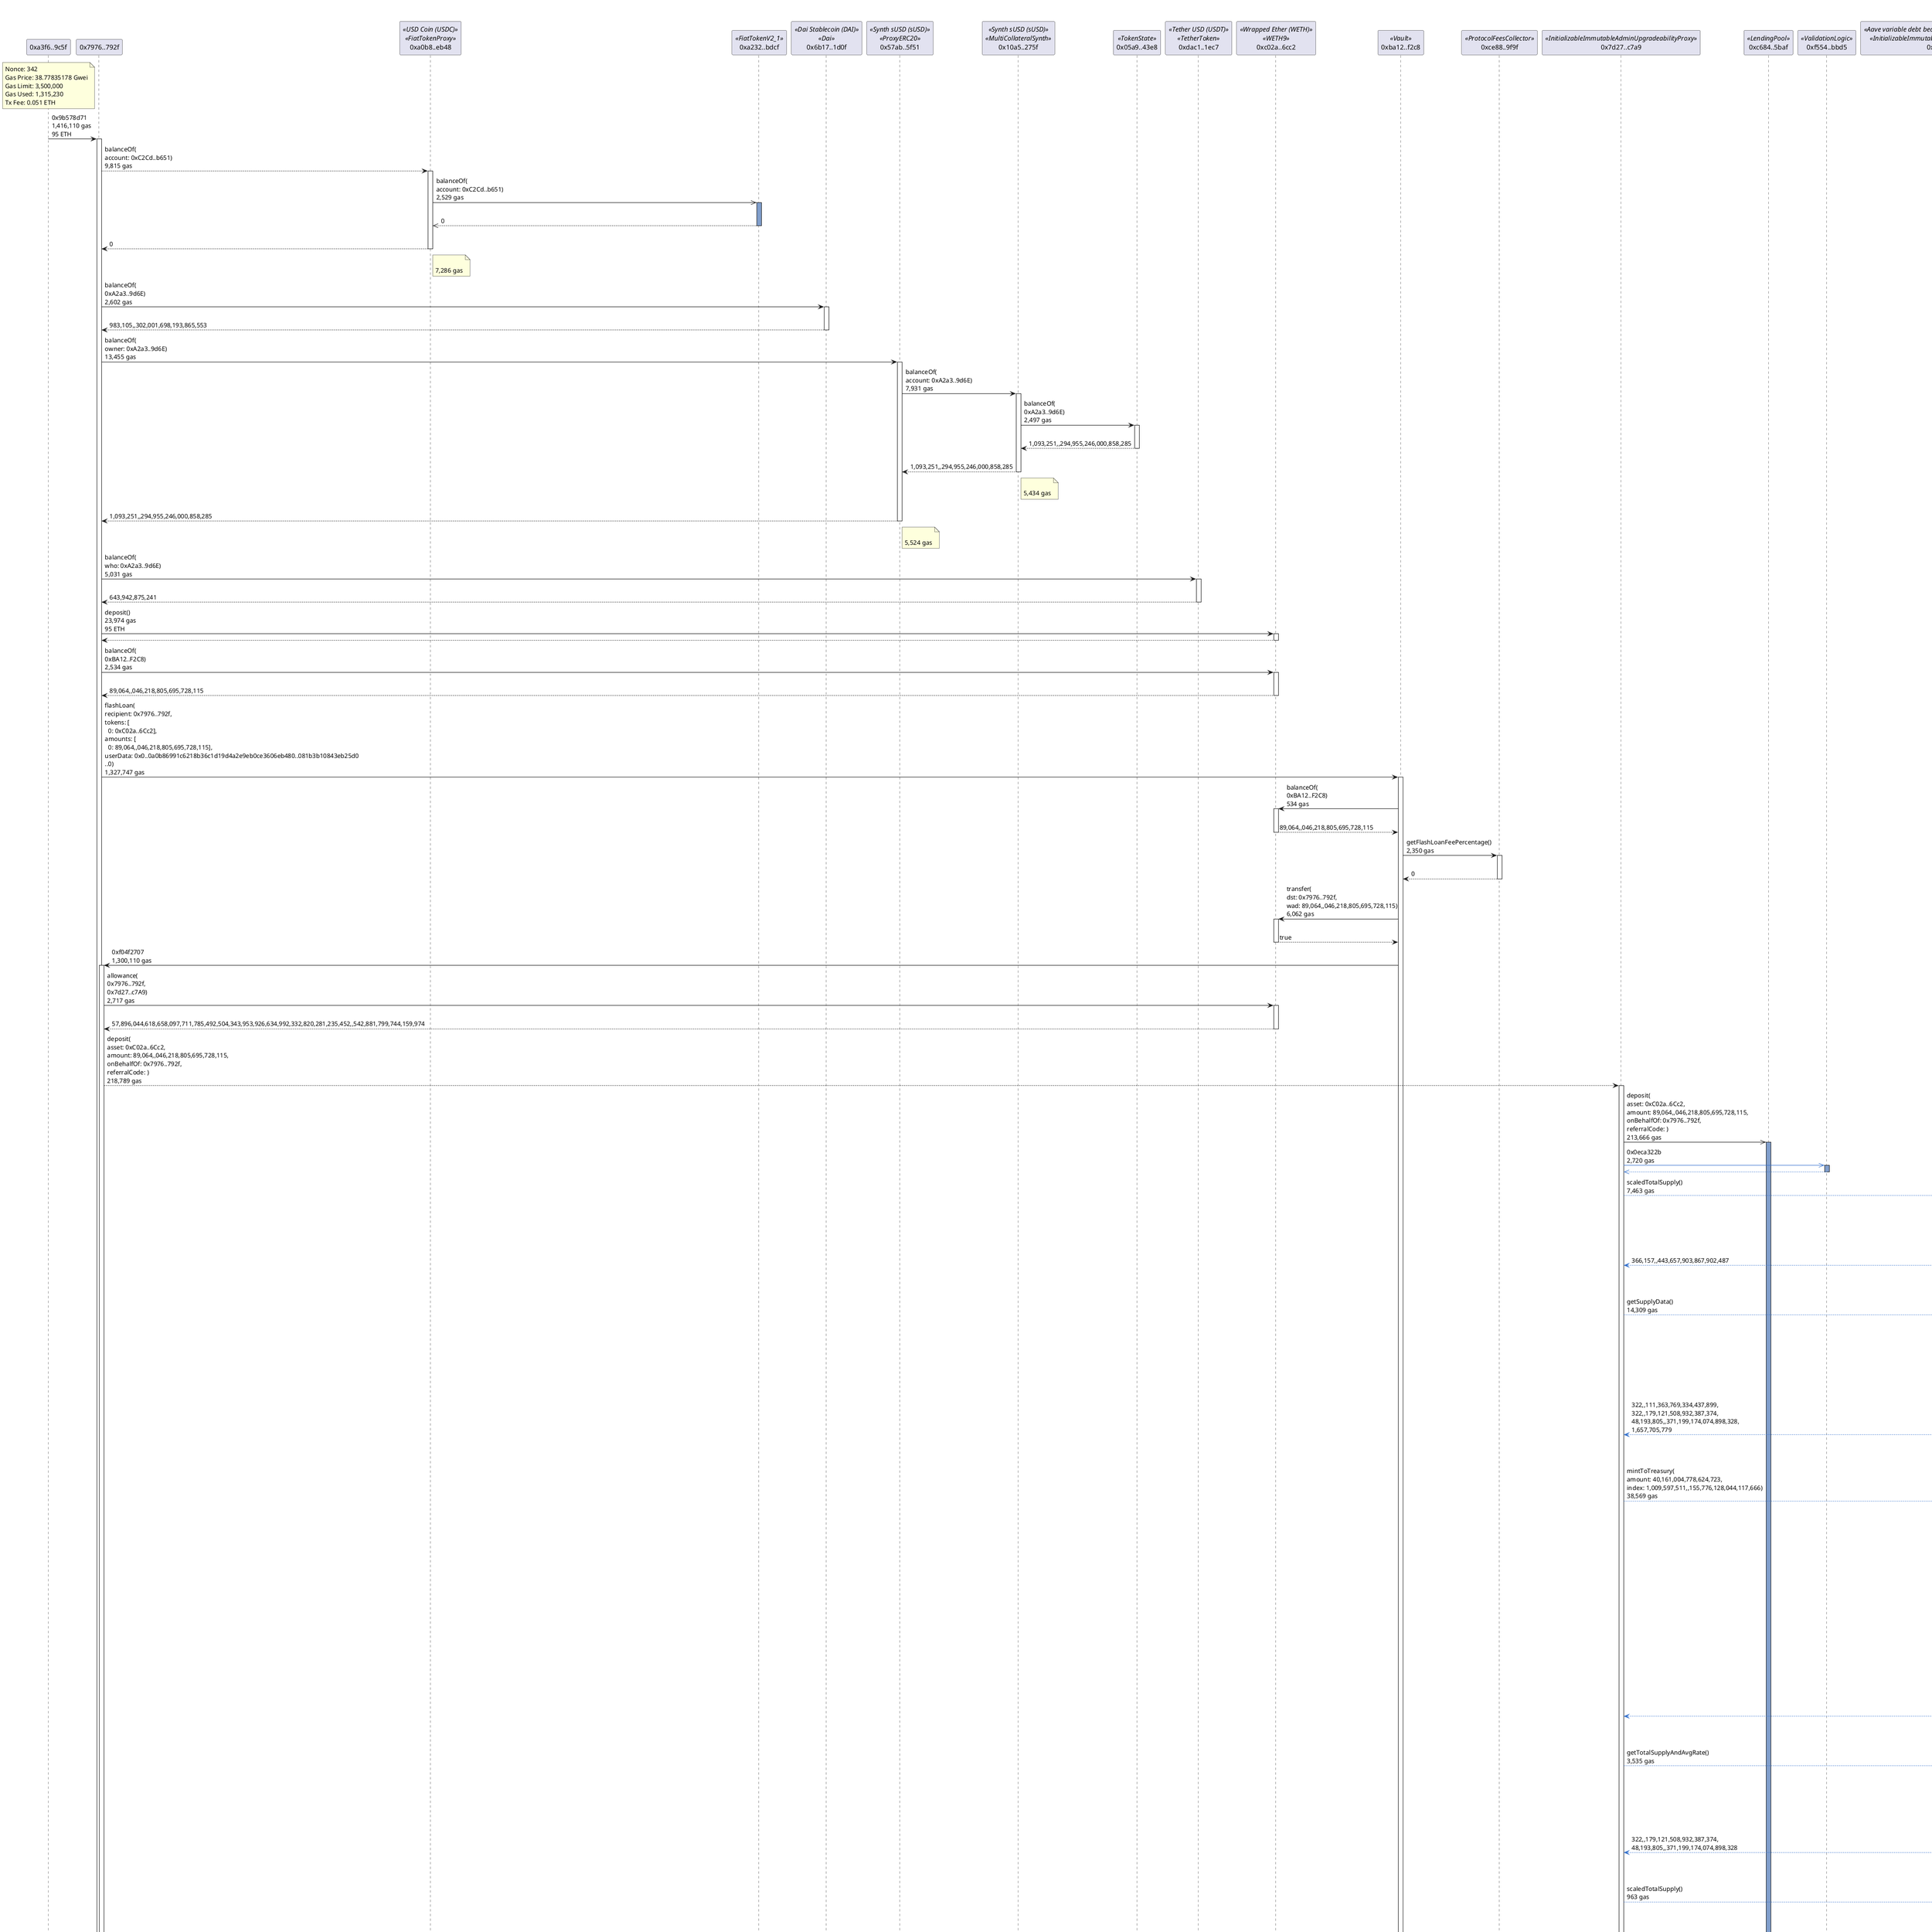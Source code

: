 @startuml
title 0x84367e79bb34acd8f2f5d207021e32eb341b6c7cc91017c866e5e498a7d461df
caption  Fri, 15 Jul 2022 00:03:32 GMT
participant "0xa3f6..9c5f" as a3f69c5f 
participant "0x7976..792f" as 7976792f 
participant "0xa0b8..eb48" as a0b8eb48 <<USD Coin (USDC)>><<FiatTokenProxy>>
participant "0xa232..bdcf" as a232bdcf <<FiatTokenV2_1>>
participant "0x6b17..1d0f" as 6b171d0f <<Dai Stablecoin (DAI)>><<Dai>>
participant "0x57ab..5f51" as 57ab5f51 <<Synth sUSD (sUSD)>><<ProxyERC20>>
participant "0x10a5..275f" as 10a5275f <<Synth sUSD (sUSD)>><<MultiCollateralSynth>>
participant "0x05a9..43e8" as 05a943e8 <<TokenState>>
participant "0xdac1..1ec7" as dac11ec7 <<Tether USD (USDT)>><<TetherToken>>
participant "0xc02a..6cc2" as c02a6cc2 <<Wrapped Ether (WETH)>><<WETH9>>
participant "0xba12..f2c8" as ba12f2c8 <<Vault>>
participant "0xce88..9f9f" as ce889f9f <<ProtocolFeesCollector>>
participant "0x7d27..c7a9" as 7d27c7a9 <<InitializableImmutableAdminUpgradeabilityProxy>>
participant "0xc684..5baf" as c6845baf <<LendingPool>>
participant "0xf554..bbd5" as f554bbd5 <<ValidationLogic>>
participant "0xf63b..3ecf" as f63b3ecf <<Aave variable debt bearing WETH (variableDebtWETH)>><<InitializableImmutableAdminUpgradeabilityProxy>>
participant "0xddde..8d79" as ddde8d79 <<Aave variable debt bearing WETH (variableDebtWETH)>><<VariableDebtToken>>
participant "0x4e97..7121" as 4e977121 <<Aave stable debt bearing WETH (stableDebtWETH)>><<InitializableImmutableAdminUpgradeabilityProxy>>
participant "0xa558..9b92" as a5589b92 <<Aave stable debt bearing WETH (stableDebtWETH)>><<StableDebtToken>>
participant "0x030b..854e" as 030b854e <<Aave interest bearing WETH (aWETH)>><<InitializableImmutableAdminUpgradeabilityProxy>>
participant "0x541d..01f4" as 541d01f4 <<Aave interest bearing WETH (aWETH)>><<AToken>>
participant "0xd784..f6b5" as d784f6b5 <<InitializableImmutableAdminUpgradeabilityProxy>>
participant "0xd9ed..ce31" as d9edce31 <<StakedTokenIncentivesController>>
participant "0xec36..cd5f" as ec36cd5f <<DefaultReserveInterestRateStrategy>>
participant "0xb53c..c8c5" as b53cc8c5 <<LendingPoolAddressesProvider>>
participant "0x8a32..5c7d" as 8a325c7d <<LendingRateOracle>>
participant "0xa50b..9ca9" as a50b9ca9 <<AaveOracle>>
participant "0x7736..f1f4" as 7736f1f4 <<EACAggregatorProxy>>
participant "0x1582..33fc" as 158233fc <<AccessControlledOffchainAggregator>>
participant "0x6c3c..379d" as 6c3c379d <<Aave variable debt bearing DAI (variableDebtDAI)>><<InitializableImmutableAdminUpgradeabilityProxy>>
participant "0x3f87..3e08" as 3f873e08 <<Aave variable debt bearing DAI (variableDebtDAI)>><<VariableDebtToken>>
participant "0x778a..8e92" as 778a8e92 <<Aave stable debt bearing DAI (stableDebtDAI)>><<InitializableImmutableAdminUpgradeabilityProxy>>
participant "0xd23a..9f7c" as d23a9f7c <<Aave stable debt bearing DAI (stableDebtDAI)>><<StableDebtToken>>
participant "0x0281..68a3" as 028168a3 <<Aave interest bearing DAI (aDAI)>><<InitializableImmutableAdminUpgradeabilityProxy>>
participant "0x7b2a..7bd0" as 7b2a7bd0 <<Aave interest bearing DAI (aDAI)>><<AToken>>
participant "0xfffe..b62a" as fffeb62a <<DefaultReserveInterestRateStrategy>>
participant "0xe2f2..35a5" as e2f235a5 <<mStable USD (mUSD)>><<MassetProxy>>
participant "0x15b2..5aee" as 15b25aee <<MusdV3>>
participant "0x1e91..8848" as 1e918848 <<Manager>>
participant "0xa2a3..9d6e" as a2a39d6e <<PAaveIntegration>>
participant "0xca48..d705" as ca48d705 <<InvariantValidator>>
participant "0xd556..b735" as d556b735 <<VaultProxy>>
participant "0xeb2b..879e" as eb2b879e <<CompoundIntegration>>
participant "0x39aa..7563" as 39aa7563 <<Compound USD Coin (cUSDC)>><<CErc20>>
participant "0xd8ec..53c0" as d8ec53c0 <<LegacyJumpRateModelV2>>
participant "0x3d98..cd3b" as 3d98cd3b <<Unitroller>>
participant "0xbafe..b526" as bafeb526 <<Comptroller>>
participant "0x89b7..cc5a" as 89b7cc5a <<DssPsm>>
participant "0x0a59..2199" as 0a592199 <<AuthGemJoin5>>
participant "0x35d1..492b" as 35d1492b <<Vat>>
participant "0x9759..1a28" as 97591a28 <<DaiJoin>>
participant "0xe592..1564" as e5921564 <<SwapRouter>>
participant "0x6059..a270" as 6059a270 
participant "0xeae7..b790" as eae7b790 <<GenericLogic>>

note over a3f69c5f
Nonce: 342
Gas Price: 38.77835178 Gwei
Gas Limit: 3,500,000
Gas Used: 1,315,230
Tx Fee: 0.051 ETH
end note

a3f69c5f -> 7976792f: 0x9b578d71\n1,416,110 gas\n95 ETH
activate 7976792f
7976792f --> a0b8eb48: balanceOf(\naccount: 0xC2Cd..b651)\n9,815 gas
activate a0b8eb48
a0b8eb48 ->> a232bdcf: balanceOf(\naccount: 0xC2Cd..b651)\n2,529 gas
activate a232bdcf #809ECB
return\n0
return\n0
note right of a0b8eb48: \n7,286 gas
7976792f -> 6b171d0f: balanceOf(\n0xA2a3..9d6E)\n2,602 gas
activate 6b171d0f
return\n983,105,,302,001,698,193,865,553
7976792f -> 57ab5f51: balanceOf(\nowner: 0xA2a3..9d6E)\n13,455 gas
activate 57ab5f51
57ab5f51 -> 10a5275f: balanceOf(\naccount: 0xA2a3..9d6E)\n7,931 gas
activate 10a5275f
10a5275f -> 05a943e8: balanceOf(\n0xA2a3..9d6E)\n2,497 gas
activate 05a943e8
return\n1,093,251,,294,955,246,000,858,285
return\n1,093,251,,294,955,246,000,858,285
note right of 10a5275f: \n5,434 gas
return\n1,093,251,,294,955,246,000,858,285
note right of 57ab5f51: \n5,524 gas
7976792f -> dac11ec7: balanceOf(\nwho: 0xA2a3..9d6E)\n5,031 gas
activate dac11ec7
return\n643,942,875,241
7976792f -> c02a6cc2: deposit()\n23,974 gas\n95 ETH
activate c02a6cc2
return
7976792f -> c02a6cc2: balanceOf(\n0xBA12..F2C8)\n2,534 gas
activate c02a6cc2
return\n89,064,,046,218,805,695,728,115
7976792f -> ba12f2c8: flashLoan(\nrecipient: 0x7976..792f,\ntokens: [\n  0: 0xC02a..6Cc2],\namounts: [\n  0: 89,064,,046,218,805,695,728,115],\nuserData: 0x0..0a0b86991c6218b36c1d19d4a2e9eb0ce3606eb480..081b3b10843eb25d0\n..0)\n1,327,747 gas
activate ba12f2c8
ba12f2c8 -> c02a6cc2: balanceOf(\n0xBA12..F2C8)\n534 gas
activate c02a6cc2
return\n89,064,,046,218,805,695,728,115
ba12f2c8 -> ce889f9f: getFlashLoanFeePercentage()\n2,350 gas
activate ce889f9f
return\n0
ba12f2c8 -> c02a6cc2: transfer(\ndst: 0x7976..792f,\nwad: 89,064,,046,218,805,695,728,115)\n6,062 gas
activate c02a6cc2
return\ntrue
ba12f2c8 -> 7976792f: 0xf04f2707\n1,300,110 gas
activate 7976792f
7976792f -> c02a6cc2: allowance(\n0x7976..792f,\n0x7d27..c7A9)\n2,717 gas
activate c02a6cc2
return\n57,896,044,618,658,097,711,785,492,504,343,953,926,634,992,332,820,281,235,452,,542,881,799,744,159,974
7976792f --> 7d27c7a9: deposit(\nasset: 0xC02a..6Cc2,\namount: 89,064,,046,218,805,695,728,115,\nonBehalfOf: 0x7976..792f,\nreferralCode: )\n218,789 gas
activate 7d27c7a9
7d27c7a9 ->> c6845baf: deposit(\nasset: 0xC02a..6Cc2,\namount: 89,064,,046,218,805,695,728,115,\nonBehalfOf: 0x7976..792f,\nreferralCode: )\n213,666 gas
activate c6845baf #809ECB
7d27c7a9 -[#3471CD]>> f554bbd5: 0x0eca322b\n2,720 gas
activate f554bbd5 #809ECB
return
7d27c7a9 --[#3471CD]> f63b3ecf: scaledTotalSupply()\n7,463 gas
activate f63b3ecf
f63b3ecf ->> ddde8d79: scaledTotalSupply()\n2,355 gas
activate ddde8d79 #809ECB
return\n366,157,,443,657,903,867,902,487
return\n366,157,,443,657,903,867,902,487
note right of f63b3ecf: \n5,108 gas
7d27c7a9 --[#3471CD]> 4e977121: getSupplyData()\n14,309 gas
activate 4e977121
4e977121 ->> a5589b92: getSupplyData()\n9,189 gas
activate a5589b92 #809ECB
return\n322,,111,363,769,334,437,899,\n322,,179,121,508,932,387,374,\n48,193,805,,371,199,174,074,898,328,\n1,657,705,779
return\n322,,111,363,769,334,437,899,\n322,,179,121,508,932,387,374,\n48,193,805,,371,199,174,074,898,328,\n1,657,705,779
note right of 4e977121: \n5,120 gas
7d27c7a9 --[#3471CD]> 030b854e: mintToTreasury(\namount: 40,161,004,778,624,723,\nindex: 1,009,597,511,,155,776,128,044,117,666)\n38,569 gas
activate 030b854e
030b854e ->> 541d01f4: mintToTreasury(\namount: 40,161,004,778,624,723,\nindex: 1,009,597,511,,155,776,128,044,117,666)\n33,458 gas
activate 541d01f4 #809ECB
030b854e --[#3471CD]> d784f6b5: handleAction(\nuser: 0x464C..e18c,\ntotalSupply: 796,758,,386,205,322,146,622,786,\nuserBalance: 271,,703,992,559,713,821,260)\n15,654 gas
activate d784f6b5
d784f6b5 ->> d9edce31: handleAction(\nuser: 0x464C..e18c,\ntotalSupply: 796,758,,386,205,322,146,622,786,\nuserBalance: 271,,703,992,559,713,821,260)\n10,537 gas
activate d9edce31 #809ECB
return
return
note right of d784f6b5: \n5,117 gas
return
note right of 541d01f4: \n17,804 gas
return
note right of 030b854e: \n5,111 gas
7d27c7a9 --[#3471CD]> 4e977121: getTotalSupplyAndAvgRate()\n3,535 gas
activate 4e977121
4e977121 ->> a5589b92: getTotalSupplyAndAvgRate()\n2,924 gas
activate a5589b92 #809ECB
return\n322,,179,121,508,932,387,374,\n48,193,805,,371,199,174,074,898,328
return\n322,,179,121,508,932,387,374,\n48,193,805,,371,199,174,074,898,328
note right of 4e977121: \n611 gas
7d27c7a9 --[#3471CD]> f63b3ecf: scaledTotalSupply()\n963 gas
activate f63b3ecf
f63b3ecf ->> ddde8d79: scaledTotalSupply()\n355 gas
activate ddde8d79 #809ECB
return\n366,157,,443,657,903,867,902,487
return\n366,157,,443,657,903,867,902,487
note right of f63b3ecf: \n608 gas
7d27c7a9 -[#3471CD]> c02a6cc2: balanceOf(\n0x030b..854e)\n2,534 gas
activate c02a6cc2
return\n431,894,,750,349,552,158,328,948
7d27c7a9 -[#3471CD]> ec36cd5f: calculateInterestRates(\nreserve: 0xC02a..6Cc2,\navailableLiquidity: 520,958,,796,568,357,854,057,063,\ntotalStableDebt: 322,,179,121,508,932,387,374,\ntotalVariableDebt: 372,188,,395,003,549,610,857,965,\naverageStableBorrowRate: 48,193,805,,371,199,174,074,898,328,\nreserveFactor: 1,000)\n15,675 gas
activate ec36cd5f
ec36cd5f -> b53cc8c5: getLendingRateOracle()\n2,559 gas
activate b53cc8c5
return\n0x8A32..5c7D
ec36cd5f -> 8a325c7d: getMarketBorrowRate(\nasset: 0xC02a..6Cc2)\n2,486 gas
activate 8a325c7d
return\n30,000,000,,000,000,000,000,000,000
return\n6,714,607,,230,668,197,025,326,538,\n53,824,340,,508,630,674,595,231,123,\n17,868,255,,381,473,005,946,423,341
note right of ec36cd5f: \n10,630 gas
7d27c7a9 -[#3471CD]> c02a6cc2: transferFrom(\nsrc: 0x7976..792f,\ndst: 0x030b..854e,\nwad: 89,064,,046,218,805,695,728,115)\n9,748 gas
activate c02a6cc2
return\ntrue
7d27c7a9 --[#3471CD]> 030b854e: mint(\nuser: 0x7976..792f,\namount: 89,064,,046,218,805,695,728,115,\nindex: 1,009,597,511,,155,776,128,044,117,666)\n32,353 gas
activate 030b854e
030b854e ->> 541d01f4: mint(\nuser: 0x7976..792f,\namount: 89,064,,046,218,805,695,728,115,\nindex: 1,009,597,511,,155,776,128,044,117,666)\n31,733 gas
activate 541d01f4 #809ECB
030b854e --[#3471CD]> d784f6b5: handleAction(\nuser: 0x7976..792f,\ntotalSupply: 796,758,,425,984,545,386,435,299,\nuserBalance: 0)\n3,771 gas
activate d784f6b5
d784f6b5 ->> d9edce31: handleAction(\nuser: 0x7976..792f,\ntotalSupply: 796,758,,425,984,545,386,435,299,\nuserBalance: 0)\n3,154 gas
activate d9edce31 #809ECB
return
return
note right of d784f6b5: \n617 gas
return\ntrue
note right of 541d01f4: \n27,962 gas
return\ntrue
note right of 030b854e: \n620 gas
return
note right of c6845baf: \n85,797 gas
return
note right of 7d27c7a9: \n5,123 gas
7976792f --> 7d27c7a9: borrow(\nasset: 0x6B17..1d0F,\namount: 9,800,000,,000,000,000,000,000,000,\ninterestRateMode: 2,\nreferralCode: ,\nonBehalfOf: 0x7976..792f)\n239,107 gas
activate 7d27c7a9
7d27c7a9 ->> c6845baf: borrow(\nasset: 0x6B17..1d0F,\namount: 9,800,000,,000,000,000,000,000,000,\ninterestRateMode: 2,\nreferralCode: ,\nonBehalfOf: 0x7976..792f)\n238,478 gas
activate c6845baf #809ECB
7d27c7a9 -[#3471CD]> b53cc8c5: getPriceOracle()\n2,579 gas
activate b53cc8c5
return\n0xA50b..9Ca9
7d27c7a9 -[#3471CD]> a50b9ca9: getAssetPrice(\nasset: 0x6B17..1d0F)\n20,132 gas
activate a50b9ca9
a50b9ca9 -> 7736f1f4: latestAnswer()\n14,592 gas
activate 7736f1f4
7736f1f4 -> 158233fc: latestAnswer()\n7,096 gas
activate 158233fc
return\n841,975,513,212,467
return\n841,975,513,212,467
note right of 7736f1f4: \n7,496 gas
return\n841,975,513,212,467
note right of a50b9ca9: \n5,540 gas
7d27c7a9 -[#3471CD]>> f554bbd5: 0x721a92f9\n25,004 gas
activate f554bbd5 #809ECB
7d27c7a9 -[#3471CD]> a50b9ca9: getAssetPrice(\nasset: 0xC02a..6Cc2)\n2,590 gas
activate a50b9ca9
return\n1,,000,000,000,000,000,000
7d27c7a9 --[#3471CD]> 030b854e: balanceOf(\naccount: 0x7976..792f)\n3,339 gas
activate 030b854e
030b854e ->> 541d01f4: balanceOf(\nuser: 0x7976..792f)\n2,728 gas
activate 541d01f4 #809ECB
030b854e --[#3471CD]> 7d27c7a9: getReserveNormalizedIncome(\nasset: 0xC02a..6Cc2)\n1,482 gas
activate 7d27c7a9
7d27c7a9 ->> c6845baf: getReserveNormalizedIncome(\nasset: 0xC02a..6Cc2)\n871 gas
activate c6845baf #809ECB
7d27c7a9 --[#3471CD]> 6c3c379d: scaledTotalSupply()\n7,463 gas
activate 6c3c379d
6c3c379d ->> 3f873e08: scaledTotalSupply()\n2,355 gas
activate 3f873e08 #809ECB
return\n100,567,024,,773,666,784,272,920,783
return\n100,567,024,,773,666,784,272,920,783
note right of 6c3c379d: \n5,108 gas
7d27c7a9 --[#3471CD]> 778a8e92: getSupplyData()\n14,309 gas
activate 778a8e92
778a8e92 ->> d23a9f7c: getSupplyData()\n9,189 gas
activate d23a9f7c #809ECB
return\n1,965,532,,774,470,211,879,031,891,\n1,965,780,,640,650,718,933,681,611,\n86,234,969,,634,568,806,876,441,949,\n1,657,797,298
return\n1,965,532,,774,470,211,879,031,891,\n1,965,780,,640,650,718,933,681,611,\n86,234,969,,634,568,806,876,441,949,\n1,657,797,298
note right of 778a8e92: \n5,120 gas
7d27c7a9 --[#3471CD]> 028168a3: mintToTreasury(\namount: 19,,044,551,812,628,007,784,\nindex: 1,074,250,075,,310,718,346,570,481,280)\n29,569 gas
activate 028168a3
028168a3 ->> 7b2a7bd0: mintToTreasury(\namount: 19,,044,551,812,628,007,784,\nindex: 1,074,250,075,,310,718,346,570,481,280)\n24,458 gas
activate 7b2a7bd0 #809ECB
028168a3 --[#3471CD]> d784f6b5: handleAction(\nuser: 0x464C..e18c,\ntotalSupply: 311,732,968,,730,744,083,049,623,461,\nuserBalance: 4,772,207,,931,174,601,404,901,799)\n9,154 gas
activate d784f6b5
d784f6b5 ->> d9edce31: handleAction(\nuser: 0x464C..e18c,\ntotalSupply: 311,732,968,,730,744,083,049,623,461,\nuserBalance: 4,772,207,,931,174,601,404,901,799)\n8,537 gas
activate d9edce31 #809ECB
return
return
note right of d784f6b5: \n617 gas
return
note right of 7b2a7bd0: \n15,304 gas
return
note right of 028168a3: \n5,111 gas
7d27c7a9 --[#3471CD]> 6c3c379d: mint(\nuser: 0x7976..792f,\nonBehalfOf: 0x7976..792f,\namount: 9,800,000,,000,000,000,000,000,000,\nindex: 1,117,503,516,,916,264,619,791,192,124)\n40,987 gas
activate 6c3c379d
6c3c379d ->> 3f873e08: mint(\nuser: 0x7976..792f,\nonBehalfOf: 0x7976..792f,\namount: 9,800,000,,000,000,000,000,000,000,\nindex: 1,117,503,516,,916,264,619,791,192,124)\n40,361 gas
activate 3f873e08 #809ECB
6c3c379d --[#3471CD]> d784f6b5: handleAction(\nuser: 0x7976..792f,\ntotalSupply: 100,567,024,,773,666,784,272,920,783,\nuserBalance: 0)\n9,154 gas
activate d784f6b5
d784f6b5 ->> d9edce31: handleAction(\nuser: 0x7976..792f,\ntotalSupply: 100,567,024,,773,666,784,272,920,783,\nuserBalance: 0)\n8,537 gas
activate d9edce31 #809ECB
return
return
note right of d784f6b5: \n617 gas
return\ntrue
note right of 3f873e08: \n31,207 gas
return\ntrue
note right of 6c3c379d: \n626 gas
7d27c7a9 --[#3471CD]> 778a8e92: getTotalSupplyAndAvgRate()\n3,535 gas
activate 778a8e92
778a8e92 ->> d23a9f7c: getTotalSupplyAndAvgRate()\n2,924 gas
activate d23a9f7c #809ECB
return\n1,965,780,,640,650,718,933,681,611,\n86,234,969,,634,568,806,876,441,949
return\n1,965,780,,640,650,718,933,681,611,\n86,234,969,,634,568,806,876,441,949
note right of 778a8e92: \n611 gas
7d27c7a9 --[#3471CD]> 6c3c379d: scaledTotalSupply()\n963 gas
activate 6c3c379d
6c3c379d ->> 3f873e08: scaledTotalSupply()\n355 gas
activate 3f873e08 #809ECB
return\n109,336,572,,118,844,688,872,936,117
return\n109,336,572,,118,844,688,872,936,117
note right of 6c3c379d: \n608 gas
7d27c7a9 -[#3471CD]> 6b171d0f: balanceOf(\n0x0281..68A3)\n2,602 gas
activate 6b171d0f
return\n220,529,500,,818,931,963,028,476,971
7d27c7a9 -[#3471CD]> fffeb62a: calculateInterestRates(\nreserve: 0x6B17..1d0F,\navailableLiquidity: 210,729,500,,818,931,963,028,476,971,\ntotalStableDebt: 1,965,780,,640,650,718,933,681,611,\ntotalVariableDebt: 122,184,003,,870,377,742,355,177,674,\naverageStableBorrowRate: 86,234,969,,634,568,806,876,441,949,\nreserveFactor: 1,000)\n8,675 gas
activate fffeb62a
fffeb62a -> b53cc8c5: getLendingRateOracle()\n559 gas
activate b53cc8c5
return\n0x8A32..5c7D
fffeb62a -> 8a325c7d: getMarketBorrowRate(\nasset: 0x6B17..1d0F)\n2,486 gas
activate 8a325c7d
return\n100,000,000,,000,000,000,000,000,000
return\n6,542,489,,855,209,331,019,539,462,\n109,268,249,,034,028,952,099,185,673,\n18,536,498,,068,057,904,198,371,346
note right of fffeb62a: \n5,630 gas
7d27c7a9 --[#3471CD]> 028168a3: transferUnderlyingTo(\ntarget: 0x7976..792f,\namount: 9,800,000,,000,000,000,000,000,000)\n13,476 gas
activate 028168a3
028168a3 ->> 7b2a7bd0: transferUnderlyingTo(\ntarget: 0x7976..792f,\namount: 9,800,000,,000,000,000,000,000,000)\n12,862 gas
activate 7b2a7bd0 #809ECB
028168a3 -[#3471CD]> 6b171d0f: transfer(\ndst: 0x7976..792f,\nwad: 9,800,000,,000,000,000,000,000,000)\n11,074 gas
activate 6b171d0f
return\ntrue
return\n9,800,000,,000,000,000,000,000,000
note right of 7b2a7bd0: \n1,788 gas
return\n9,800,000,,000,000,000,000,000,000
note right of 028168a3: \n614 gas
return\n1,009,597,511,,155,776,128,044,117,666
return\n1,009,597,511,,155,776,128,044,117,666
note right of 7d27c7a9: \n611 gas
return\n89,064,,046,218,805,695,728,115
note right of 541d01f4: \n1,246 gas
return\n89,064,,046,218,805,695,728,115
note right of 030b854e: \n611 gas
return
note right of f554bbd5: \n19,075 gas
return
note right of c6845baf: \n69,184 gas
return
note right of 7d27c7a9: \n629 gas
7976792f -> 6b171d0f: allowance(\n0x7976..792f,\n0xe2f2..35a5)\n2,677 gas
activate 6b171d0f
return\n57,896,044,618,658,097,711,785,492,504,343,953,926,634,992,332,820,249,769,728,,026,617,270,978,922,006
7976792f -> 6b171d0f: balanceOf(\n0x7976..792f)\n602 gas
activate 6b171d0f
return\n9,800,000,,192,571,004,713,351,804
7976792f --> e2f235a5: swap(\n_input: 0x6B17..1d0F,\n_output: 0xA0b8..eB48,\n_inputQuantity: 9,800,000,,192,571,004,713,351,804,\n_minOutputQuantity: 0,\n_recipient: 0x7976..792f)\n396,271 gas
activate e2f235a5
e2f235a5 ->> 15b25aee: swap(\n_input: 0x6B17..1d0F,\n_output: 0xA0b8..eB48,\n_inputQuantity: 9,800,000,,192,571,004,713,351,804,\n_minOutputQuantity: 0,\n_recipient: 0x7976..792f)\n389,007 gas
activate 15b25aee #809ECB
e2f235a5 -[#3471CD]>> 1e918848: 0x4e3d3913\n93,784 gas
activate 1e918848 #809ECB
e2f235a5 -[#3471CD]> 6b171d0f: balanceOf(\n0xA2a3..9d6E)\n602 gas
activate 6b171d0f
return\n983,105,,302,001,698,193,865,553
e2f235a5 -[#3471CD]> 6b171d0f: transferFrom(\nsrc: 0x7976..792f,\ndst: 0xA2a3..9d6E,\nwad: 9,800,000,,192,571,004,713,351,804)\n10,375 gas
activate 6b171d0f
return\ntrue
e2f235a5 -[#3471CD]> 6b171d0f: balanceOf(\n0xA2a3..9d6E)\n602 gas
activate 6b171d0f
return\n10,783,105,,494,572,702,907,217,357
e2f235a5 -[#3471CD]> a2a39d6e: deposit(\n_bAsset: 0x6B17..1d0F,\n_amount: 10,086,617,,575,934,659,408,267,298,\n_hasTxFee: false)\n74,664 gas
activate a2a39d6e
a2a39d6e -> b53cc8c5: getLendingPool()\n2,471 gas
activate b53cc8c5
return\n0x7d27..c7A9
a2a39d6e --> 7d27c7a9: deposit(\nasset: 0x6B17..1d0F,\namount: 10,086,617,,575,934,659,408,267,298,\nonBehalfOf: 0xA2a3..9d6E,\nreferralCode: 36)\n61,380 gas
activate 7d27c7a9
7d27c7a9 ->> c6845baf: deposit(\nasset: 0x6B17..1d0F,\namount: 10,086,617,,575,934,659,408,267,298,\nonBehalfOf: 0xA2a3..9d6E,\nreferralCode: 36)\n60,757 gas
activate c6845baf #809ECB
7d27c7a9 -[#3471CD]>> f554bbd5: 0x0eca322b\n720 gas
activate f554bbd5 #809ECB
return
7d27c7a9 --[#3471CD]> 6c3c379d: scaledTotalSupply()\n963 gas
activate 6c3c379d
6c3c379d ->> 3f873e08: scaledTotalSupply()\n355 gas
activate 3f873e08 #809ECB
return\n109,336,572,,118,844,688,872,936,117
return\n109,336,572,,118,844,688,872,936,117
note right of 6c3c379d: \n608 gas
7d27c7a9 --[#3471CD]> 778a8e92: getSupplyData()\n3,809 gas
activate 778a8e92
778a8e92 ->> d23a9f7c: getSupplyData()\n3,189 gas
activate d23a9f7c #809ECB
return\n1,965,532,,774,470,211,879,031,891,\n1,965,780,,640,650,718,933,681,611,\n86,234,969,,634,568,806,876,441,949,\n1,657,797,298
return\n1,965,532,,774,470,211,879,031,891,\n1,965,780,,640,650,718,933,681,611,\n86,234,969,,634,568,806,876,441,949,\n1,657,797,298
note right of 778a8e92: \n620 gas
7d27c7a9 --[#3471CD]> 778a8e92: getTotalSupplyAndAvgRate()\n3,535 gas
activate 778a8e92
778a8e92 ->> d23a9f7c: getTotalSupplyAndAvgRate()\n2,924 gas
activate d23a9f7c #809ECB
return\n1,965,780,,640,650,718,933,681,611,\n86,234,969,,634,568,806,876,441,949
return\n1,965,780,,640,650,718,933,681,611,\n86,234,969,,634,568,806,876,441,949
note right of 778a8e92: \n611 gas
7d27c7a9 --[#3471CD]> 6c3c379d: scaledTotalSupply()\n963 gas
activate 6c3c379d
6c3c379d ->> 3f873e08: scaledTotalSupply()\n355 gas
activate 3f873e08 #809ECB
return\n109,336,572,,118,844,688,872,936,117
return\n109,336,572,,118,844,688,872,936,117
note right of 6c3c379d: \n608 gas
7d27c7a9 -[#3471CD]> 6b171d0f: balanceOf(\n0x0281..68A3)\n602 gas
activate 6b171d0f
return\n210,729,500,,818,931,963,028,476,971
7d27c7a9 -[#3471CD]> fffeb62a: calculateInterestRates(\nreserve: 0x6B17..1d0F,\navailableLiquidity: 220,816,118,,394,866,622,436,744,269,\ntotalStableDebt: 1,965,780,,640,650,718,933,681,611,\ntotalVariableDebt: 122,184,003,,870,377,742,355,177,674,\naverageStableBorrowRate: 86,234,969,,634,568,806,876,441,949,\nreserveFactor: 1,000)\n6,675 gas
activate fffeb62a
fffeb62a -> b53cc8c5: getLendingRateOracle()\n559 gas
activate b53cc8c5
return\n0x8A32..5c7D
fffeb62a -> 8a325c7d: getMarketBorrowRate(\nasset: 0x6B17..1d0F)\n486 gas
activate 8a325c7d
return\n100,000,000,,000,000,000,000,000,000
return\n6,178,417,,215,942,977,279,775,417,\n108,997,250,,414,115,267,006,958,592,\n17,994,500,,828,230,534,013,917,185
note right of fffeb62a: \n5,630 gas
7d27c7a9 -[#3471CD]> 6b171d0f: transferFrom(\nsrc: 0xA2a3..9d6E,\ndst: 0x0281..68A3,\nwad: 10,086,617,,575,934,659,408,267,298)\n5,818 gas
activate 6b171d0f
return\ntrue
7d27c7a9 --[#3471CD]> 028168a3: mint(\nuser: 0xA2a3..9d6E,\namount: 10,086,617,,575,934,659,408,267,298,\nindex: 1,074,250,075,,310,718,346,570,481,280)\n15,253 gas
activate 028168a3
028168a3 ->> 7b2a7bd0: mint(\nuser: 0xA2a3..9d6E,\namount: 10,086,617,,575,934,659,408,267,298,\nindex: 1,074,250,075,,310,718,346,570,481,280)\n14,633 gas
activate 7b2a7bd0 #809ECB
028168a3 --[#3471CD]> d784f6b5: handleAction(\nuser: 0xA2a3..9d6E,\ntotalSupply: 311,732,986,,458,973,524,522,570,665,\nuserBalance: 10,854,545,,869,091,122,656,731,890)\n3,771 gas
activate d784f6b5
d784f6b5 ->> d9edce31: handleAction(\nuser: 0xA2a3..9d6E,\ntotalSupply: 311,732,986,,458,973,524,522,570,665,\nuserBalance: 10,854,545,,869,091,122,656,731,890)\n3,154 gas
activate d9edce31 #809ECB
return
return
note right of d784f6b5: \n617 gas
return\nfalse
note right of 7b2a7bd0: \n10,862 gas
return\nfalse
note right of 028168a3: \n620 gas
return
note right of c6845baf: \n22,419 gas
return
note right of 7d27c7a9: \n623 gas
return\nquantityDeposited: 10,086,617,,575,934,659,408,267,298
note right of a2a39d6e: \n10,813 gas
return
note right of 1e918848: \n7,541 gas
e2f235a5 -[#3471CD]> ca48d705: computeSwap(\n_bAssets: [\n  0: [\n    ratio: 100,000,000,\n    vaultBalance: 5,072,094,,982,648,438,258,433,381],\n  1: [\n    ratio: 100,,000,000,000,000,000,000,\n    vaultBalance: 13,035,556,618,708],\n  2: [\n    ratio: 100,000,000,\n    vaultBalance: 12,643,594,,239,544,309,154,916,400],\n  3: [\n    ratio: 100,,000,000,000,000,000,000,\n    vaultBalance: 15,709,343,057,103]],\n_i: 2,\n_o: 1,\n_rawInput: 9,800,000,,192,571,004,713,351,804,\n_feeRate: 200,000,000,000,000,\n_config: [\n  a: 25,000,\n  limits: [\n    min: 50,000,000,000,000,000,\n    max: 500,000,000,000,000,000]])\n39,080 gas
activate ca48d705
return\nbAssetOutputQuantity: 9,719,938,773,954,\nscaledSwapFee: 1,955,,982,953,648,568,272,834
e2f235a5 -[#3471CD]>> 1e918848: 0x4e331a54\n182,599 gas
activate 1e918848 #809ECB
e2f235a5 --[#3471CD]> a0b8eb48: balanceOf(\naccount: 0xD556..B735)\n3,315 gas
activate a0b8eb48
a0b8eb48 ->> a232bdcf: balanceOf(\naccount: 0xD556..B735)\n2,529 gas
activate a232bdcf #809ECB
return\n862,659,820,259
return\n862,659,820,259
note right of a0b8eb48: \n786 gas
e2f235a5 --[#3471CD]> d556b735: withdraw(\n_receiver: 0x7976..792f,\n_bAsset: 0xA0b8..eB48,\n_amount: 9,719,938,773,954,\n_totalAmount: 9,553,766,872,333,\n_hasTxFee: false)\n173,548 gas
activate d556b735
d556b735 ->> eb2b879e: withdraw(\n_receiver: 0x7976..792f,\n_bAsset: 0xA0b8..eB48,\n_amount: 9,719,938,773,954,\n_totalAmount: 9,553,766,872,333,\n_hasTxFee: false)\n166,287 gas
activate eb2b879e #809ECB
d556b735 -[#3471CD]> 39aa7563: exchangeRateStored()\n13,832 gas
activate 39aa7563
39aa7563 --> a0b8eb48: balanceOf(\naccount: 0x39AA..7563)\n3,315 gas
activate a0b8eb48
a0b8eb48 ->> a232bdcf: balanceOf(\naccount: 0x39AA..7563)\n2,529 gas
activate a232bdcf #809ECB
return\n660,027,472,048,634
return\n660,027,472,048,634
note right of a0b8eb48: \n786 gas
return\n226,214,896,985,415
note right of 39aa7563: \n10,517 gas
d556b735 -[#3471CD]> 39aa7563: redeemUnderlying(\nredeemAmount: 9,553,766,872,333)\n123,508 gas
activate 39aa7563
39aa7563 --> a0b8eb48: balanceOf(\naccount: 0x39AA..7563)\n1,315 gas
activate a0b8eb48
a0b8eb48 ->> a232bdcf: balanceOf(\naccount: 0x39AA..7563)\n529 gas
activate a232bdcf #809ECB
return\n660,027,472,048,634
return\n660,027,472,048,634
note right of a0b8eb48: \n786 gas
39aa7563 -> d8ec53c0: getBorrowRate(\ncash: 660,027,472,048,634,\nborrows: 281,878,603,822,477,\nreserves: 13,287,524,283,564)\n7,853 gas
activate d8ec53c0
return\n0,\n7,219,039,407
39aa7563 --> a0b8eb48: balanceOf(\naccount: 0x39AA..7563)\n1,315 gas
activate a0b8eb48
a0b8eb48 ->> a232bdcf: balanceOf(\naccount: 0x39AA..7563)\n529 gas
activate a232bdcf #809ECB
return\n660,027,472,048,634
return\n660,027,472,048,634
note right of a0b8eb48: \n786 gas
39aa7563 --> 3d98cd3b: redeemAllowed(\ncToken: 0x39AA..7563,\nredeemer: 0xD556..B735,\nredeemTokens: 42,233,145,331,725,066)\n37,137 gas
activate 3d98cd3b
3d98cd3b ->> bafeb526: redeemAllowed(\ncToken: 0x39AA..7563,\nredeemer: 0xD556..B735,\nredeemTokens: 42,233,145,331,725,066)\n31,947 gas
activate bafeb526 #809ECB
3d98cd3b -[#3471CD]> 39aa7563: totalSupply()\n344 gas
activate 39aa7563
return\n4,,105,028,289,305,877,059
3d98cd3b -[#3471CD]> 39aa7563: balanceOf(\nowner: 0xD556..B735)\n2,553 gas
activate 39aa7563
39aa7563 --> a0b8eb48: balanceOf(\naccount: 0x39AA..7563)\n1,315 gas
activate a0b8eb48
a0b8eb48 ->> a232bdcf: balanceOf(\naccount: 0x39AA..7563)\n529 gas
activate a232bdcf #809ECB
return\n660,027,472,048,634
return\n660,027,472,048,634
note right of a0b8eb48: \n786 gas
39aa7563 --> a0b8eb48: transfer(\nto: 0xD556..B735,\nvalue: 9,553,766,872,333)\n16,417 gas
activate a0b8eb48
a0b8eb48 ->> a232bdcf: transfer(\nto: 0xD556..B735,\nvalue: 9,553,766,872,333)\n15,628 gas
activate a232bdcf #809ECB
return\ntrue
return\ntrue
note right of a0b8eb48: \n789 gas
39aa7563 --> 3d98cd3b: redeemVerify(\ncToken: 0x39AA..7563,\nredeemer: 0xD556..B735,\nredeemAmount: 9,553,766,872,333,\nredeemTokens: 42,233,145,331,725,066)\n993 gas
activate 3d98cd3b
3d98cd3b ->> bafeb526: redeemVerify(\ncToken: 0x39AA..7563,\nredeemer: 0xD556..B735,\nredeemAmount: 9,553,766,872,333,\nredeemTokens: 42,233,145,331,725,066)\n380 gas
activate bafeb526 #809ECB
return
return
note right of 3d98cd3b: \n613 gas
return\n53,811,251,162,806,453
return\n0
note right of bafeb526: \n29,050 gas
return\n0
note right of 3d98cd3b: \n5,190 gas
return\n0
note right of 39aa7563: \n57,163 gas
d556b735 --[#3471CD]> a0b8eb48: transfer(\nto: 0x7976..792f,\nvalue: 9,719,938,773,954)\n11,617 gas
activate a0b8eb48
a0b8eb48 ->> a232bdcf: transfer(\nto: 0x7976..792f,\nvalue: 9,719,938,773,954)\n10,828 gas
activate a232bdcf #809ECB
return\ntrue
return\ntrue
note right of a0b8eb48: \n789 gas
return
note right of eb2b879e: \n17,330 gas
return
note right of d556b735: \n7,261 gas
return
note right of 1e918848: \n5,736 gas
return\nswapOutput: 9,719,938,773,954
note right of 15b25aee: \n73,544 gas
return\nswapOutput: 9,719,938,773,954
note right of e2f235a5: \n7,264 gas
7976792f --> a0b8eb48: balanceOf(\naccount: 0x7976..792f)\n1,315 gas
activate a0b8eb48
a0b8eb48 ->> a232bdcf: balanceOf(\naccount: 0x7976..792f)\n529 gas
activate a232bdcf #809ECB
return\n9,719,938,773,955
return\n9,719,938,773,955
note right of a0b8eb48: \n786 gas
7976792f --> a0b8eb48: allowance(\nowner: 0x7976..792f,\nspender: 0x0A59..2199)\n3,426 gas
activate a0b8eb48
a0b8eb48 ->> a232bdcf: allowance(\nowner: 0x7976..792f,\nspender: 0x0A59..2199)\n2,637 gas
activate a232bdcf #809ECB
return\n57,896,044,618,658,097,711,785,492,504,343,953,926,634,992,332,820,282,019,728,,791,971,929,068,013,622
return\n57,896,044,618,658,097,711,785,492,504,343,953,926,634,992,332,820,282,019,728,,791,971,929,068,013,622
note right of a0b8eb48: \n789 gas
7976792f -> 89b7cc5a: sellGem(\nusr: 0x7976..792f,\ngemAmt: 9,719,938,773,955)\n188,100 gas
activate 89b7cc5a
89b7cc5a -> 0a592199: join(\nurn: 0x89B7..cC5A,\nwad: 9,719,938,773,955,\n_msgSender: 0x7976..792f)\n66,280 gas
activate 0a592199
0a592199 -> 35d1492b: slip(\nilk: 0x50534d2d555344432d410..0,\nusr: 0x89B7..cC5A,\nwad: 9,719,938,,773,955,000,000,000,000)\n29,484 gas
activate 35d1492b
return
0a592199 --> a0b8eb48: transferFrom(\nfrom: 0x7976..792f,\nto: 0x0A59..2199,\nvalue: 9,719,938,773,955)\n15,592 gas
activate a0b8eb48
a0b8eb48 ->> a232bdcf: transferFrom(\nfrom: 0x7976..792f,\nto: 0x0A59..2199,\nvalue: 9,719,938,773,955)\n14,797 gas
activate a232bdcf #809ECB
return\ntrue
return\ntrue
note right of a0b8eb48: \n795 gas
return
note right of 0a592199: \n21,204 gas
89b7cc5a -> 35d1492b: frob(\ni: 0x50534d2d555344432d410..0,\nu: 0x89B7..cC5A,\nv: 0x89B7..cC5A,\nw: 0x89B7..cC5A,\ndink: 9,719,938,,773,955,000,000,000,000,\ndart: 9,719,938,,773,955,000,000,000,000)\n67,557 gas
activate 35d1492b
return
89b7cc5a -> 35d1492b: move(\nsrc: 0x89B7..cC5A,\ndst: 0xA950..4466,\nrad: 0)\n8,043 gas
activate 35d1492b
return
89b7cc5a -> 97591a28: exit(\nusr: 0x7976..792f,\nwad: 9,719,938,,773,955,000,000,000,000)\n34,801 gas
activate 97591a28
97591a28 -> 35d1492b: move(\nsrc: 0x89B7..cC5A,\ndst: 0x9759..1A28,\nrad: 9,719,938,773,955,000,000,000,000,000,000,000,,000,000,000,000,000,000)\n12,843 gas
activate 35d1492b
return
97591a28 -> 6b171d0f: mint(\nusr: 0x7976..792f,\nwad: 9,719,938,,773,955,000,000,000,000)\n9,945 gas
activate 6b171d0f
return
return
note right of 97591a28: \n12,013 gas
return
note right of 89b7cc5a: \n11,419 gas
7976792f -> c02a6cc2: allowance(\n0x7976..792f,\n0xE592..1564)\n2,717 gas
activate c02a6cc2
return\n57,896,044,618,658,097,711,785,492,504,343,953,926,634,992,332,820,282,019,503,,010,277,516,077,933,150
7976792f -> e5921564: exactOutputSingle(\nparams: [\n  tokenIn: 0xC02a..6Cc2,\n  tokenOut: 0x6B17..1d0F,\n  fee: 500,\n  recipient: 0x7976..792f,\n  deadline: 1,657,843,512,\n  amountOut: 80,062,,000,000,000,000,000,000,\n  amountInMaximum: 57,896,044,618,658,097,711,785,492,504,343,953,926,634,992,332,820,282,019,728,,792,003,956,564,819,968,\n  sqrtPriceLimitX96: 0])\n78,967 gas
activate e5921564
e5921564 -> 6059a270: 0x128acb08\n71,284 gas
activate 6059a270
6059a270 -> 6b171d0f: transfer(\ndst: 0x7976..792f,\nwad: 80,062,,000,000,000,000,000,000)\n8,274 gas
activate 6b171d0f
return\ntrue
6059a270 -> c02a6cc2: balanceOf(\n0x6059..A270)\n2,534 gas
activate c02a6cc2
return\n2,042,,017,538,593,637,818,669
6059a270 -> e5921564: uniswapV3SwapCallback(\namount0Delta: -80062000000000000000000,\namount1Delta: 67,,699,403,357,779,992,485,\n_data: 0x0..020..040..07976edf0bd9a763905b5e873aee49a1c762c792f0..02b6b17\n5474e89094c44da98b954eedeac495271d0f0001f4c02aaa39b223fe8d0a0e5c4f\n27ead9083c756cc20..0)\n18,926 gas
activate e5921564
e5921564 -> c02a6cc2: transferFrom(\nsrc: 0x7976..792f,\ndst: 0x6059..A270,\nwad: 67,,699,403,357,779,992,485)\n9,748 gas
activate c02a6cc2
return\ntrue
return
note right of e5921564: \n9,178 gas
6059a270 -> c02a6cc2: balanceOf(\n0x6059..A270)\n534 gas
activate c02a6cc2
return\n2,109,,716,941,951,417,811,154
return
note right of 6059a270: \n41,016 gas
return\namountIn: 67,,699,403,357,779,992,485
note right of e5921564: \n7,683 gas
7976792f -> 6b171d0f: allowance(\n0x7976..792f,\n0x7d27..c7A9)\n2,677 gas
activate 6b171d0f
return\n57,896,044,618,658,097,711,785,492,504,343,953,926,634,992,332,820,249,769,728,,792,003,956,564,819,968
7976792f --> 7d27c7a9: repay(\nasset: 0x6B17..1d0F,\namount: 9,800,000,,000,000,000,000,000,000,\nrateMode: 2,\nonBehalfOf: 0x7976..792f)\n67,970 gas
activate 7d27c7a9
7d27c7a9 ->> c6845baf: repay(\nasset: 0x6B17..1d0F,\namount: 9,800,000,,000,000,000,000,000,000,\nrateMode: 2,\nonBehalfOf: 0x7976..792f)\n67,344 gas
activate c6845baf #809ECB
7d27c7a9 --[#3471CD]> 778a8e92: balanceOf(\naccount: 0x7976..792f)\n5,425 gas
activate 778a8e92
778a8e92 ->> d23a9f7c: balanceOf(\naccount: 0x7976..792f)\n4,814 gas
activate d23a9f7c #809ECB
return\n0
return\n0
note right of 778a8e92: \n611 gas
7d27c7a9 --[#3471CD]> 6c3c379d: balanceOf(\naccount: 0x7976..792f)\n3,434 gas
activate 6c3c379d
6c3c379d ->> 3f873e08: balanceOf(\nuser: 0x7976..792f)\n2,823 gas
activate 3f873e08 #809ECB
6c3c379d --[#3471CD]> 7d27c7a9: getReserveNormalizedVariableDebt(\nasset: 0x6B17..1d0F)\n1,522 gas
activate 7d27c7a9
7d27c7a9 ->> c6845baf: getReserveNormalizedVariableDebt(\nasset: 0x6B17..1d0F)\n911 gas
activate c6845baf #809ECB
7d27c7a9 -[#3471CD]>> f554bbd5: 0xfa0c2149\n1,153 gas
activate f554bbd5 #809ECB
return
7d27c7a9 --[#3471CD]> 6c3c379d: scaledTotalSupply()\n963 gas
activate 6c3c379d
6c3c379d ->> 3f873e08: scaledTotalSupply()\n355 gas
activate 3f873e08 #809ECB
return\n109,336,572,,118,844,688,872,936,117
return\n109,336,572,,118,844,688,872,936,117
note right of 6c3c379d: \n608 gas
7d27c7a9 --[#3471CD]> 778a8e92: getSupplyData()\n3,809 gas
activate 778a8e92
778a8e92 ->> d23a9f7c: getSupplyData()\n3,189 gas
activate d23a9f7c #809ECB
return\n1,965,532,,774,470,211,879,031,891,\n1,965,780,,640,650,718,933,681,611,\n86,234,969,,634,568,806,876,441,949,\n1,657,797,298
return\n1,965,532,,774,470,211,879,031,891,\n1,965,780,,640,650,718,933,681,611,\n86,234,969,,634,568,806,876,441,949,\n1,657,797,298
note right of 778a8e92: \n620 gas
7d27c7a9 --[#3471CD]> 6c3c379d: burn(\nuser: 0x7976..792f,\namount: 9,800,000,,000,000,000,000,000,000,\nindex: 1,117,503,516,,916,264,619,791,192,124)\n8,377 gas
activate 6c3c379d
6c3c379d ->> 3f873e08: burn(\nuser: 0x7976..792f,\namount: 9,800,000,,000,000,000,000,000,000,\nindex: 1,117,503,516,,916,264,619,791,192,124)\n7,760 gas
activate 3f873e08 #809ECB
6c3c379d --[#3471CD]> d784f6b5: handleAction(\nuser: 0x7976..792f,\ntotalSupply: 109,336,572,,118,844,688,872,936,117,\nuserBalance: 8,769,547,,345,177,904,600,015,334)\n1,771 gas
activate d784f6b5
d784f6b5 ->> d9edce31: handleAction(\nuser: 0x7976..792f,\ntotalSupply: 109,336,572,,118,844,688,872,936,117,\nuserBalance: 8,769,547,,345,177,904,600,015,334)\n1,154 gas
activate d9edce31 #809ECB
return
return
note right of d784f6b5: \n617 gas
return
note right of 3f873e08: \n5,989 gas
return
note right of 6c3c379d: \n617 gas
7d27c7a9 --[#3471CD]> 778a8e92: getTotalSupplyAndAvgRate()\n3,535 gas
activate 778a8e92
778a8e92 ->> d23a9f7c: getTotalSupplyAndAvgRate()\n2,924 gas
activate d23a9f7c #809ECB
return\n1,965,780,,640,650,718,933,681,611,\n86,234,969,,634,568,806,876,441,949
return\n1,965,780,,640,650,718,933,681,611,\n86,234,969,,634,568,806,876,441,949
note right of 778a8e92: \n611 gas
7d27c7a9 --[#3471CD]> 6c3c379d: scaledTotalSupply()\n963 gas
activate 6c3c379d
6c3c379d ->> 3f873e08: scaledTotalSupply()\n355 gas
activate 3f873e08 #809ECB
return\n100,567,024,,773,666,784,272,920,783
return\n100,567,024,,773,666,784,272,920,783
note right of 6c3c379d: \n608 gas
7d27c7a9 -[#3471CD]> 6b171d0f: balanceOf(\n0x0281..68A3)\n602 gas
activate 6b171d0f
return\n220,816,118,,394,866,622,436,744,269
7d27c7a9 -[#3471CD]> fffeb62a: calculateInterestRates(\nreserve: 0x6B17..1d0F,\navailableLiquidity: 230,616,118,,394,866,622,436,744,269,\ntotalStableDebt: 1,965,780,,640,650,718,933,681,611,\ntotalVariableDebt: 112,384,003,,870,377,742,355,177,674,\naverageStableBorrowRate: 86,234,969,,634,568,806,876,441,949,\nreserveFactor: 1,000)\n6,675 gas
activate fffeb62a
fffeb62a -> b53cc8c5: getLendingRateOracle()\n559 gas
activate b53cc8c5
return\n0x8A32..5c7D
fffeb62a -> 8a325c7d: getMarketBorrowRate(\nasset: 0x6B17..1d0F)\n486 gas
activate 8a325c7d
return\n100,000,000,,000,000,000,000,000,000
return\n5,301,861,,682,444,124,988,826,565,\n108,287,035,,294,486,951,931,513,489,\n16,574,070,,588,973,903,863,026,979
note right of fffeb62a: \n5,630 gas
7d27c7a9 -[#3471CD]> 6b171d0f: transferFrom(\nsrc: 0x7976..792f,\ndst: 0x0281..68A3,\nwad: 9,800,000,,000,000,000,000,000,000)\n7,575 gas
activate 6b171d0f
return\ntrue
return\n1,117,503,516,,916,264,619,791,192,124
return\n1,117,503,516,,916,264,619,791,192,124
note right of 7d27c7a9: \n611 gas
return\n9,800,000,,000,000,000,000,000,000
note right of 3f873e08: \n1,301 gas
return\n9,800,000,,000,000,000,000,000,000
note right of 6c3c379d: \n611 gas
return\n9,800,000,,000,000,000,000,000,000
note right of c6845baf: \n24,833 gas
return\n9,800,000,,000,000,000,000,000,000
note right of 7d27c7a9: \n626 gas
7976792f --> 7d27c7a9: withdraw(\nasset: 0xC02a..6Cc2,\namount: 89,064,,046,218,805,695,728,115,\nto: 0x7976..792f)\n64,273 gas
activate 7d27c7a9
7d27c7a9 ->> c6845baf: withdraw(\nasset: 0xC02a..6Cc2,\namount: 89,064,,046,218,805,695,728,115,\nto: 0x7976..792f)\n63,653 gas
activate c6845baf #809ECB
7d27c7a9 --[#3471CD]> 030b854e: balanceOf(\naccount: 0x7976..792f)\n3,339 gas
activate 030b854e
030b854e ->> 541d01f4: balanceOf(\nuser: 0x7976..792f)\n2,728 gas
activate 541d01f4 #809ECB
030b854e --[#3471CD]> 7d27c7a9: getReserveNormalizedIncome(\nasset: 0xC02a..6Cc2)\n1,482 gas
activate 7d27c7a9
7d27c7a9 ->> c6845baf: getReserveNormalizedIncome(\nasset: 0xC02a..6Cc2)\n871 gas
activate c6845baf #809ECB
7d27c7a9 -[#3471CD]> b53cc8c5: getPriceOracle()\n579 gas
activate b53cc8c5
return\n0xA50b..9Ca9
7d27c7a9 -[#3471CD]>> f554bbd5: 0xd09db04a\n5,655 gas
activate f554bbd5 #809ECB
7d27c7a9 -[#3471CD]>> eae7b790: 0xe6170424\n1,021 gas
activate eae7b790 #809ECB
return
return
note right of f554bbd5: \n4,634 gas
7d27c7a9 --[#3471CD]> f63b3ecf: scaledTotalSupply()\n963 gas
activate f63b3ecf
f63b3ecf ->> ddde8d79: scaledTotalSupply()\n355 gas
activate ddde8d79 #809ECB
return\n366,157,,443,657,903,867,902,487
return\n366,157,,443,657,903,867,902,487
note right of f63b3ecf: \n608 gas
7d27c7a9 --[#3471CD]> 4e977121: getSupplyData()\n3,809 gas
activate 4e977121
4e977121 ->> a5589b92: getSupplyData()\n3,189 gas
activate a5589b92 #809ECB
return\n322,,111,363,769,334,437,899,\n322,,179,121,508,932,387,374,\n48,193,805,,371,199,174,074,898,328,\n1,657,705,779
return\n322,,111,363,769,334,437,899,\n322,,179,121,508,932,387,374,\n48,193,805,,371,199,174,074,898,328,\n1,657,705,779
note right of 4e977121: \n620 gas
7d27c7a9 --[#3471CD]> 4e977121: getTotalSupplyAndAvgRate()\n3,535 gas
activate 4e977121
4e977121 ->> a5589b92: getTotalSupplyAndAvgRate()\n2,924 gas
activate a5589b92 #809ECB
return\n322,,179,121,508,932,387,374,\n48,193,805,,371,199,174,074,898,328
return\n322,,179,121,508,932,387,374,\n48,193,805,,371,199,174,074,898,328
note right of 4e977121: \n611 gas
7d27c7a9 --[#3471CD]> f63b3ecf: scaledTotalSupply()\n963 gas
activate f63b3ecf
f63b3ecf ->> ddde8d79: scaledTotalSupply()\n355 gas
activate ddde8d79 #809ECB
return\n366,157,,443,657,903,867,902,487
return\n366,157,,443,657,903,867,902,487
note right of f63b3ecf: \n608 gas
7d27c7a9 -[#3471CD]> c02a6cc2: balanceOf(\n0x030b..854e)\n534 gas
activate c02a6cc2
return\n520,958,,796,568,357,854,057,063
7d27c7a9 -[#3471CD]> ec36cd5f: calculateInterestRates(\nreserve: 0xC02a..6Cc2,\navailableLiquidity: 431,894,,750,349,552,158,328,948,\ntotalStableDebt: 322,,179,121,508,932,387,374,\ntotalVariableDebt: 372,188,,395,003,549,610,857,965,\naverageStableBorrowRate: 48,193,805,,371,199,174,074,898,328,\nreserveFactor: 1,000)\n6,675 gas
activate ec36cd5f
ec36cd5f -> b53cc8c5: getLendingRateOracle()\n559 gas
activate b53cc8c5
return\n0x8A32..5c7D
ec36cd5f -> 8a325c7d: getMarketBorrowRate(\nasset: 0xC02a..6Cc2)\n486 gas
activate 8a325c7d
return\n30,000,000,,000,000,000,000,000,000
return\n8,281,885,,568,931,443,461,351,806,\n56,462,180,,040,062,344,145,894,080,\n19,846,635,,030,046,758,109,420,560
note right of ec36cd5f: \n5,630 gas
7d27c7a9 --[#3471CD]> 030b854e: burn(\nuser: 0x7976..792f,\nreceiverOfUnderlying: 0x7976..792f,\namount: 89,064,,046,218,805,695,728,115,\nindex: 1,009,597,511,,155,776,128,044,117,666)\n13,319 gas
activate 030b854e
030b854e ->> 541d01f4: burn(\nuser: 0x7976..792f,\nreceiverOfUnderlying: 0x7976..792f,\namount: 89,064,,046,218,805,695,728,115,\nindex: 1,009,597,511,,155,776,128,044,117,666)\n12,696 gas
activate 541d01f4 #809ECB
030b854e --[#3471CD]> d784f6b5: handleAction(\nuser: 0x7976..792f,\ntotalSupply: 884,975,,804,924,838,290,951,578,\nuserBalance: 88,217,,378,940,292,904,516,279)\n1,771 gas
activate d784f6b5
d784f6b5 ->> d9edce31: handleAction(\nuser: 0x7976..792f,\ntotalSupply: 884,975,,804,924,838,290,951,578,\nuserBalance: 88,217,,378,940,292,904,516,279)\n1,154 gas
activate d9edce31 #809ECB
return
return
note right of d784f6b5: \n617 gas
030b854e -[#3471CD]> c02a6cc2: transfer(\ndst: 0x7976..792f,\nwad: 89,064,,046,218,805,695,728,115)\n3,262 gas
activate c02a6cc2
return\ntrue
return
note right of 541d01f4: \n7,663 gas
return
note right of 030b854e: \n623 gas
return\n1,009,597,511,,155,776,128,044,117,666
return\n1,009,597,511,,155,776,128,044,117,666
note right of 7d27c7a9: \n611 gas
return\n89,064,,046,218,805,695,728,115
note right of 541d01f4: \n1,246 gas
return\n89,064,,046,218,805,695,728,115
note right of 030b854e: \n611 gas
return\n89,064,,046,218,805,695,728,115
note right of c6845baf: \n24,282 gas
return\n89,064,,046,218,805,695,728,115
note right of 7d27c7a9: \n620 gas
7976792f -> c02a6cc2: transfer(\ndst: 0xBA12..F2C8,\nwad: 89,064,,046,218,805,695,728,115)\n3,262 gas
activate c02a6cc2
return\ntrue
return
note right of 7976792f: \n27,240 gas
ba12f2c8 -> c02a6cc2: balanceOf(\n0xBA12..F2C8)\n534 gas
activate c02a6cc2
return\n89,064,,046,218,805,695,728,115
return
note right of ba12f2c8: \n18,157 gas
return
note right of 7976792f: \n30,952 gas

note over a0b8eb48 #aqua
Transfer:
from: 0x39AA..7563,
to: 0xD556..B735,
value: 9,553,766,872,333
Transfer:
from: 0xD556..B735,
to: 0x7976..792f,
value: 9,719,938,773,954
Transfer:
from: 0x7976..792f,
to: 0x0A59..2199,
value: 9,719,938,773,955
end note
note over 6b171d0f #aqua
Transfer:
src: 0x0281..68A3,
dst: 0x7976..792f,
wad: 9,800,000,,000,000,000,000,000,000
Transfer:
src: 0x7976..792f,
dst: 0xA2a3..9d6E,
wad: 9,800,000,,192,571,004,713,351,804
Transfer:
src: 0xA2a3..9d6E,
dst: 0x0281..68A3,
wad: 10,086,617,,575,934,659,408,267,298
Transfer:
src: 0x0000..0000,
dst: 0x7976..792f,
wad: 9,719,938,,773,955,000,000,000,000
Transfer:
src: 0x6059..A270,
dst: 0x7976..792f,
wad: 80,062,,000,000,000,000,000,000
Transfer:
src: 0x7976..792f,
dst: 0x0281..68A3,
wad: 9,800,000,,000,000,000,000,000,000
end note
note over c02a6cc2 #aqua
Deposit:
dst: 0x7976..792f,
wad: 94,,999,803,993,306,825,565
Transfer:
src: 0xBA12..F2C8,
dst: 0x7976..792f,
wad: 89,064,,046,218,805,695,728,115
Transfer:
src: 0x7976..792f,
dst: 0x030b..854e,
wad: 89,064,,046,218,805,695,728,115
Transfer:
src: 0x7976..792f,
dst: 0x6059..A270,
wad: 67,,699,403,357,779,992,485
Transfer:
src: 0x030b..854e,
dst: 0x7976..792f,
wad: 89,064,,046,218,805,695,728,115
Transfer:
src: 0x7976..792f,
dst: 0xBA12..F2C8,
wad: 89,064,,046,218,805,695,728,115
end note
note over ba12f2c8 #aqua
FlashLoan:
recipient: 0x7976..792f,
token: 0xC02a..6Cc2,
amount: 89,064,,046,218,805,695,728,115,
feeAmount: 0
end note
note over 7d27c7a9 #aqua
ReserveDataUpdated:
reserve: 0xC02a..6Cc2,
liquidityRate: 6,714,607,,230,668,197,025,326,538,
stableBorrowRate: 53,824,340,,508,630,674,595,231,123,
variableBorrowRate: 17,868,255,,381,473,005,946,423,341,
liquidityIndex: 1,009,597,511,,155,776,128,044,117,666,
variableBorrowIndex: 1,016,470,923,,779,117,221,149,236,238
ReserveUsedAsCollateralEnabled:
reserve: 0xC02a..6Cc2,
user: 0x7976..792f
Deposit:
reserve: 0xC02a..6Cc2,
user: 0x7976..792f,
onBehalfOf: 0x7976..792f,
amount: 89,064,,046,218,805,695,728,115,
referral: 
ReserveDataUpdated:
reserve: 0x6B17..1d0F,
liquidityRate: 6,542,489,,855,209,331,019,539,462,
stableBorrowRate: 109,268,249,,034,028,952,099,185,673,
variableBorrowRate: 18,536,498,,068,057,904,198,371,346,
liquidityIndex: 1,074,250,075,,310,718,346,570,481,280,
variableBorrowIndex: 1,117,503,516,,916,264,619,791,192,124
Borrow:
reserve: 0x6B17..1d0F,
user: 0x7976..792f,
onBehalfOf: 0x7976..792f,
amount: 9,800,000,,000,000,000,000,000,000,
borrowRateMode: 2,
borrowRate: 18,536,498,,068,057,904,198,371,346,
referral: 
ReserveDataUpdated:
reserve: 0x6B17..1d0F,
liquidityRate: 6,178,417,,215,942,977,279,775,417,
stableBorrowRate: 108,997,250,,414,115,267,006,958,592,
variableBorrowRate: 17,994,500,,828,230,534,013,917,185,
liquidityIndex: 1,074,250,075,,310,718,346,570,481,280,
variableBorrowIndex: 1,117,503,516,,916,264,619,791,192,124
Deposit:
reserve: 0x6B17..1d0F,
user: 0xA2a3..9d6E,
onBehalfOf: 0xA2a3..9d6E,
amount: 10,086,617,,575,934,659,408,267,298,
referral: 36
ReserveDataUpdated:
reserve: 0x6B17..1d0F,
liquidityRate: 5,301,861,,682,444,124,988,826,565,
stableBorrowRate: 108,287,035,,294,486,951,931,513,489,
variableBorrowRate: 16,574,070,,588,973,903,863,026,979,
liquidityIndex: 1,074,250,075,,310,718,346,570,481,280,
variableBorrowIndex: 1,117,503,516,,916,264,619,791,192,124
Repay:
reserve: 0x6B17..1d0F,
user: 0x7976..792f,
repayer: 0x7976..792f,
amount: 9,800,000,,000,000,000,000,000,000
ReserveDataUpdated:
reserve: 0xC02a..6Cc2,
liquidityRate: 8,281,885,,568,931,443,461,351,806,
stableBorrowRate: 56,462,180,,040,062,344,145,894,080,
variableBorrowRate: 19,846,635,,030,046,758,109,420,560,
liquidityIndex: 1,009,597,511,,155,776,128,044,117,666,
variableBorrowIndex: 1,016,470,923,,779,117,221,149,236,238
ReserveUsedAsCollateralDisabled:
reserve: 0xC02a..6Cc2,
user: 0x7976..792f
Withdraw:
reserve: 0xC02a..6Cc2,
user: 0x7976..792f,
to: 0x7976..792f,
amount: 89,064,,046,218,805,695,728,115
end note
note over 030b854e #aqua
Transfer:
from: 0x0000..0000,
to: 0x464C..e18c,
value: 40,161,004,778,624,723
Mint:
from: 0x464C..e18c,
value: 40,161,004,778,624,723,
index: 1,009,597,511,,155,776,128,044,117,666
Transfer:
from: 0x0000..0000,
to: 0x7976..792f,
value: 89,064,,046,218,805,695,728,115
Mint:
from: 0x7976..792f,
value: 89,064,,046,218,805,695,728,115,
index: 1,009,597,511,,155,776,128,044,117,666
Transfer:
from: 0x7976..792f,
to: 0x0000..0000,
value: 89,064,,046,218,805,695,728,115
Burn:
from: 0x7976..792f,
target: 0x7976..792f,
value: 89,064,,046,218,805,695,728,115,
index: 1,009,597,511,,155,776,128,044,117,666
end note
note over 6c3c379d #aqua
Transfer:
from: 0x0000..0000,
to: 0x7976..792f,
value: 9,800,000,,000,000,000,000,000,000
Mint:
from: 0x7976..792f,
onBehalfOf: 0x7976..792f,
value: 9,800,000,,000,000,000,000,000,000,
index: 1,117,503,516,,916,264,619,791,192,124
Transfer:
from: 0x7976..792f,
to: 0x0000..0000,
value: 9,800,000,,000,000,000,000,000,000
Burn:
user: 0x7976..792f,
amount: 9,800,000,,000,000,000,000,000,000,
index: 1,117,503,516,,916,264,619,791,192,124
end note
note over 028168a3 #aqua
Transfer:
from: 0x0000..0000,
to: 0x464C..e18c,
value: 19,,044,551,812,628,007,784
Mint:
from: 0x464C..e18c,
value: 19,,044,551,812,628,007,784,
index: 1,074,250,075,,310,718,346,570,481,280
Transfer:
from: 0x0000..0000,
to: 0xA2a3..9d6E,
value: 10,086,617,,575,934,659,408,267,298
Mint:
from: 0xA2a3..9d6E,
value: 10,086,617,,575,934,659,408,267,298,
index: 1,074,250,075,,310,718,346,570,481,280
end note
note over e2f235a5 #aqua
Swapped:
swapper: 0x7976..792f,
input: 0x6B17..1d0F,
output: 0xA0b8..eB48,
outputAmount: 9,719,938,773,954,
scaledFee: 1,955,,982,953,648,568,272,834,
recipient: 0x7976..792f
end note
note over a2a39d6e #aqua
Deposit:
_bAsset: 0x6B17..1d0F,
_pToken: 0x0281..68A3,
_amount: 10,086,617,,575,934,659,408,267,298
end note
note over d556b735 #aqua
PlatformWithdrawal:
bAsset: 0xA0b8..eB48,
pToken: 0x39AA..7563,
totalAmount: 9,553,766,872,333,
userAmount: 9,719,938,773,954
end note
note over 39aa7563 #aqua
AccrueInterest:
interestAccumulated: 26,453,605,
borrowIndex: 1,,241,378,093,228,689,210,
totalBorrows: 281,878,630,276,082
Transfer:
from: 0xD556..B735,
to: 0x39AA..7563,
amount: 42,233,145,331,725,066
Redeem:
redeemer: 0xD556..B735,
redeemAmount: 9,553,766,872,333,
redeemTokens: 42,233,145,331,725,066
end note
note over 3d98cd3b #aqua
DistributedSupplierComp:
cToken: 0x39AA..7563,
supplier: 0xD556..B735,
compDelta: 7,,259,483,533,833,059,606,
compSupplyIndex: 43,237,758,843,978,603,576,427,,811,981,683,473,834,736
end note
note over 89b7cc5a #aqua
SellGem:
owner: 0x7976..792f,
value: 9,719,938,773,955,
fee: 0
end note
@endumls
